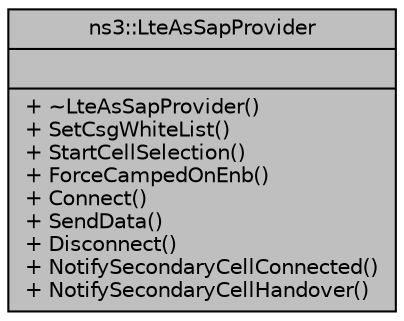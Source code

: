 digraph "ns3::LteAsSapProvider"
{
  edge [fontname="Helvetica",fontsize="10",labelfontname="Helvetica",labelfontsize="10"];
  node [fontname="Helvetica",fontsize="10",shape=record];
  Node1 [label="{ns3::LteAsSapProvider\n||+ ~LteAsSapProvider()\l+ SetCsgWhiteList()\l+ StartCellSelection()\l+ ForceCampedOnEnb()\l+ Connect()\l+ SendData()\l+ Disconnect()\l+ NotifySecondaryCellConnected()\l+ NotifySecondaryCellHandover()\l}",height=0.2,width=0.4,color="black", fillcolor="grey75", style="filled", fontcolor="black"];
}
